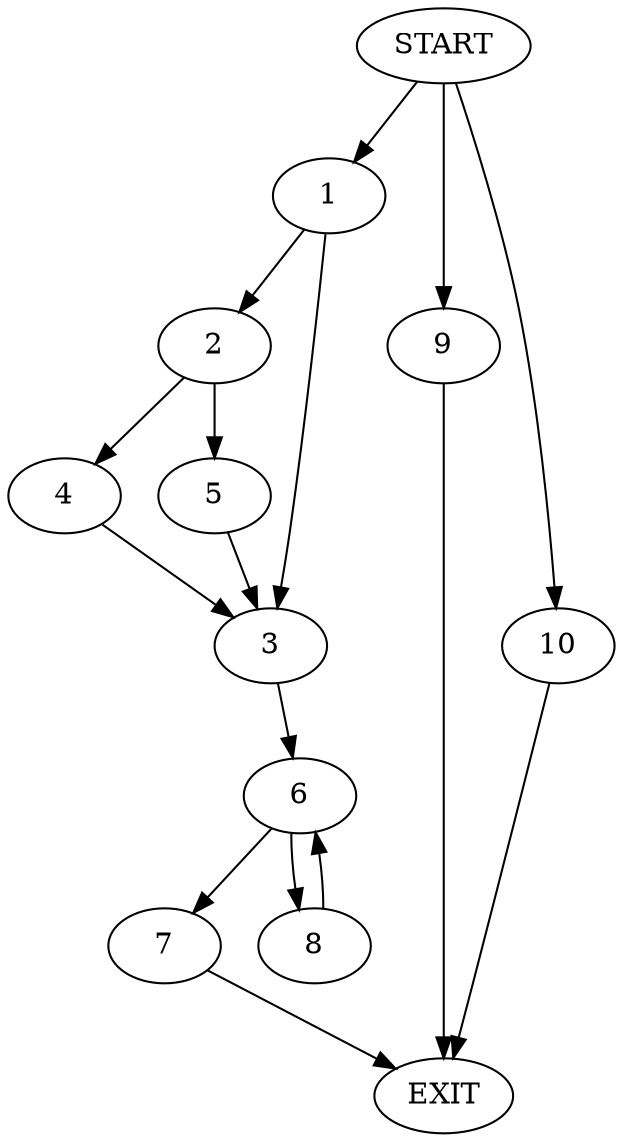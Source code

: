 digraph {
0 [label="START"]
11 [label="EXIT"]
0 -> 1
1 -> 2
1 -> 3
2 -> 4
2 -> 5
3 -> 6
4 -> 3
5 -> 3
6 -> 7
6 -> 8
7 -> 11
8 -> 6
0 -> 9
9 -> 11
0 -> 10
10 -> 11
}

